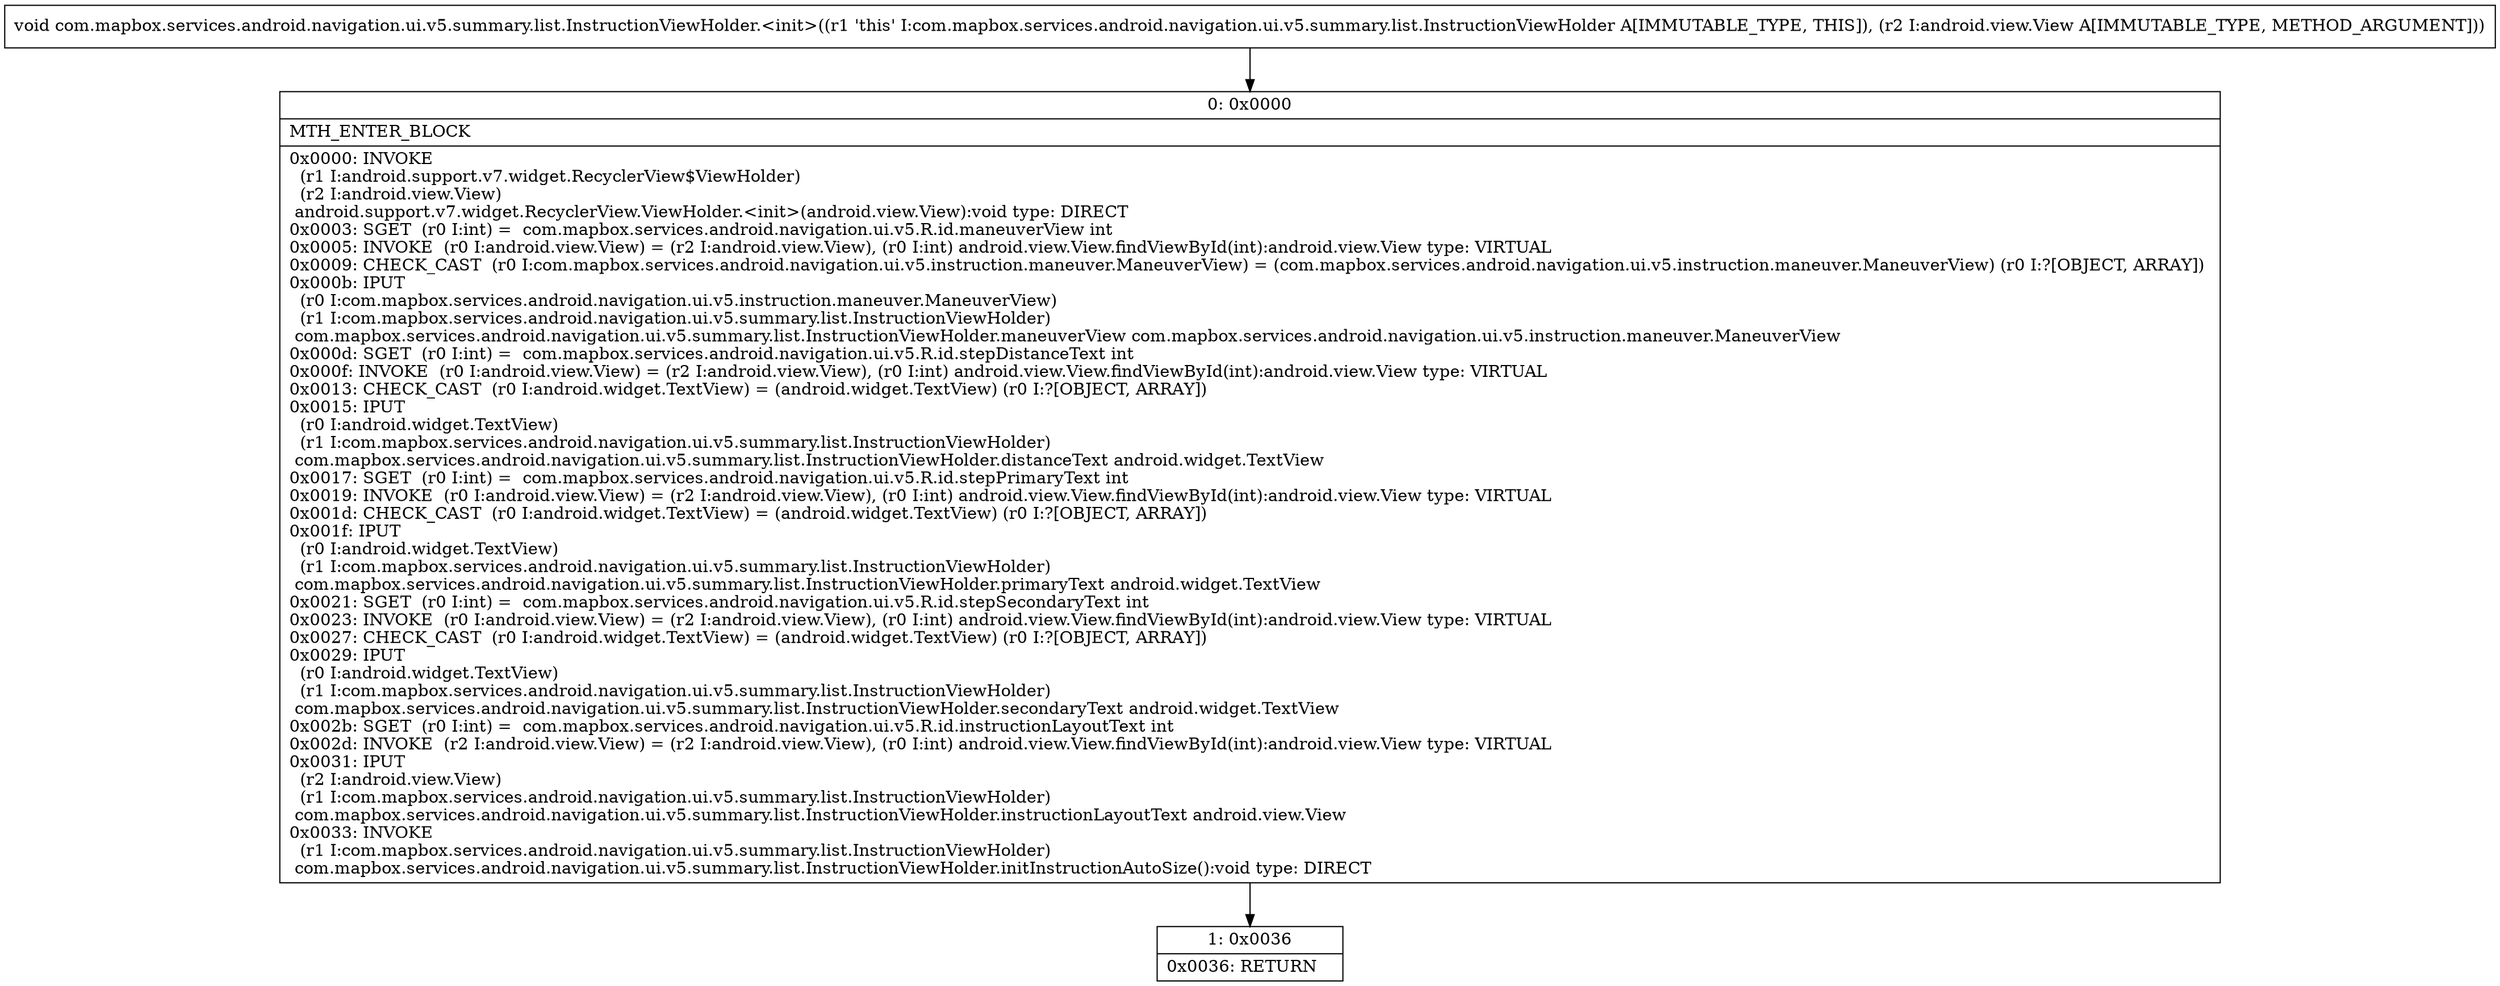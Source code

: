 digraph "CFG forcom.mapbox.services.android.navigation.ui.v5.summary.list.InstructionViewHolder.\<init\>(Landroid\/view\/View;)V" {
Node_0 [shape=record,label="{0\:\ 0x0000|MTH_ENTER_BLOCK\l|0x0000: INVOKE  \l  (r1 I:android.support.v7.widget.RecyclerView$ViewHolder)\l  (r2 I:android.view.View)\l android.support.v7.widget.RecyclerView.ViewHolder.\<init\>(android.view.View):void type: DIRECT \l0x0003: SGET  (r0 I:int) =  com.mapbox.services.android.navigation.ui.v5.R.id.maneuverView int \l0x0005: INVOKE  (r0 I:android.view.View) = (r2 I:android.view.View), (r0 I:int) android.view.View.findViewById(int):android.view.View type: VIRTUAL \l0x0009: CHECK_CAST  (r0 I:com.mapbox.services.android.navigation.ui.v5.instruction.maneuver.ManeuverView) = (com.mapbox.services.android.navigation.ui.v5.instruction.maneuver.ManeuverView) (r0 I:?[OBJECT, ARRAY]) \l0x000b: IPUT  \l  (r0 I:com.mapbox.services.android.navigation.ui.v5.instruction.maneuver.ManeuverView)\l  (r1 I:com.mapbox.services.android.navigation.ui.v5.summary.list.InstructionViewHolder)\l com.mapbox.services.android.navigation.ui.v5.summary.list.InstructionViewHolder.maneuverView com.mapbox.services.android.navigation.ui.v5.instruction.maneuver.ManeuverView \l0x000d: SGET  (r0 I:int) =  com.mapbox.services.android.navigation.ui.v5.R.id.stepDistanceText int \l0x000f: INVOKE  (r0 I:android.view.View) = (r2 I:android.view.View), (r0 I:int) android.view.View.findViewById(int):android.view.View type: VIRTUAL \l0x0013: CHECK_CAST  (r0 I:android.widget.TextView) = (android.widget.TextView) (r0 I:?[OBJECT, ARRAY]) \l0x0015: IPUT  \l  (r0 I:android.widget.TextView)\l  (r1 I:com.mapbox.services.android.navigation.ui.v5.summary.list.InstructionViewHolder)\l com.mapbox.services.android.navigation.ui.v5.summary.list.InstructionViewHolder.distanceText android.widget.TextView \l0x0017: SGET  (r0 I:int) =  com.mapbox.services.android.navigation.ui.v5.R.id.stepPrimaryText int \l0x0019: INVOKE  (r0 I:android.view.View) = (r2 I:android.view.View), (r0 I:int) android.view.View.findViewById(int):android.view.View type: VIRTUAL \l0x001d: CHECK_CAST  (r0 I:android.widget.TextView) = (android.widget.TextView) (r0 I:?[OBJECT, ARRAY]) \l0x001f: IPUT  \l  (r0 I:android.widget.TextView)\l  (r1 I:com.mapbox.services.android.navigation.ui.v5.summary.list.InstructionViewHolder)\l com.mapbox.services.android.navigation.ui.v5.summary.list.InstructionViewHolder.primaryText android.widget.TextView \l0x0021: SGET  (r0 I:int) =  com.mapbox.services.android.navigation.ui.v5.R.id.stepSecondaryText int \l0x0023: INVOKE  (r0 I:android.view.View) = (r2 I:android.view.View), (r0 I:int) android.view.View.findViewById(int):android.view.View type: VIRTUAL \l0x0027: CHECK_CAST  (r0 I:android.widget.TextView) = (android.widget.TextView) (r0 I:?[OBJECT, ARRAY]) \l0x0029: IPUT  \l  (r0 I:android.widget.TextView)\l  (r1 I:com.mapbox.services.android.navigation.ui.v5.summary.list.InstructionViewHolder)\l com.mapbox.services.android.navigation.ui.v5.summary.list.InstructionViewHolder.secondaryText android.widget.TextView \l0x002b: SGET  (r0 I:int) =  com.mapbox.services.android.navigation.ui.v5.R.id.instructionLayoutText int \l0x002d: INVOKE  (r2 I:android.view.View) = (r2 I:android.view.View), (r0 I:int) android.view.View.findViewById(int):android.view.View type: VIRTUAL \l0x0031: IPUT  \l  (r2 I:android.view.View)\l  (r1 I:com.mapbox.services.android.navigation.ui.v5.summary.list.InstructionViewHolder)\l com.mapbox.services.android.navigation.ui.v5.summary.list.InstructionViewHolder.instructionLayoutText android.view.View \l0x0033: INVOKE  \l  (r1 I:com.mapbox.services.android.navigation.ui.v5.summary.list.InstructionViewHolder)\l com.mapbox.services.android.navigation.ui.v5.summary.list.InstructionViewHolder.initInstructionAutoSize():void type: DIRECT \l}"];
Node_1 [shape=record,label="{1\:\ 0x0036|0x0036: RETURN   \l}"];
MethodNode[shape=record,label="{void com.mapbox.services.android.navigation.ui.v5.summary.list.InstructionViewHolder.\<init\>((r1 'this' I:com.mapbox.services.android.navigation.ui.v5.summary.list.InstructionViewHolder A[IMMUTABLE_TYPE, THIS]), (r2 I:android.view.View A[IMMUTABLE_TYPE, METHOD_ARGUMENT])) }"];
MethodNode -> Node_0;
Node_0 -> Node_1;
}

